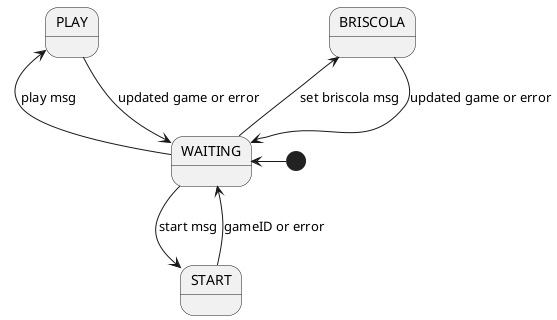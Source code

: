 @startuml

[*] -left-> WAITING
WAITING -down-> START: start msg
START--> WAITING: gameID or error
WAITING -up-> BRISCOLA: set briscola msg
BRISCOLA --> WAITING: updated game or error
WAITING -left-> PLAY: play msg
PLAY --> WAITING: updated game or error

@enduml